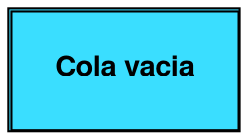 digraph {node[shape=plain style=filled pencolor="#00000" color="#3ADEFF" fontname="Helvetica,Arial,sans-serif"]edge[dir=back] Orden8[label=<<table cellspacing="0" cellpadding="20"><tr><td><b>Cola vacia</b></td></tr></table>>]}